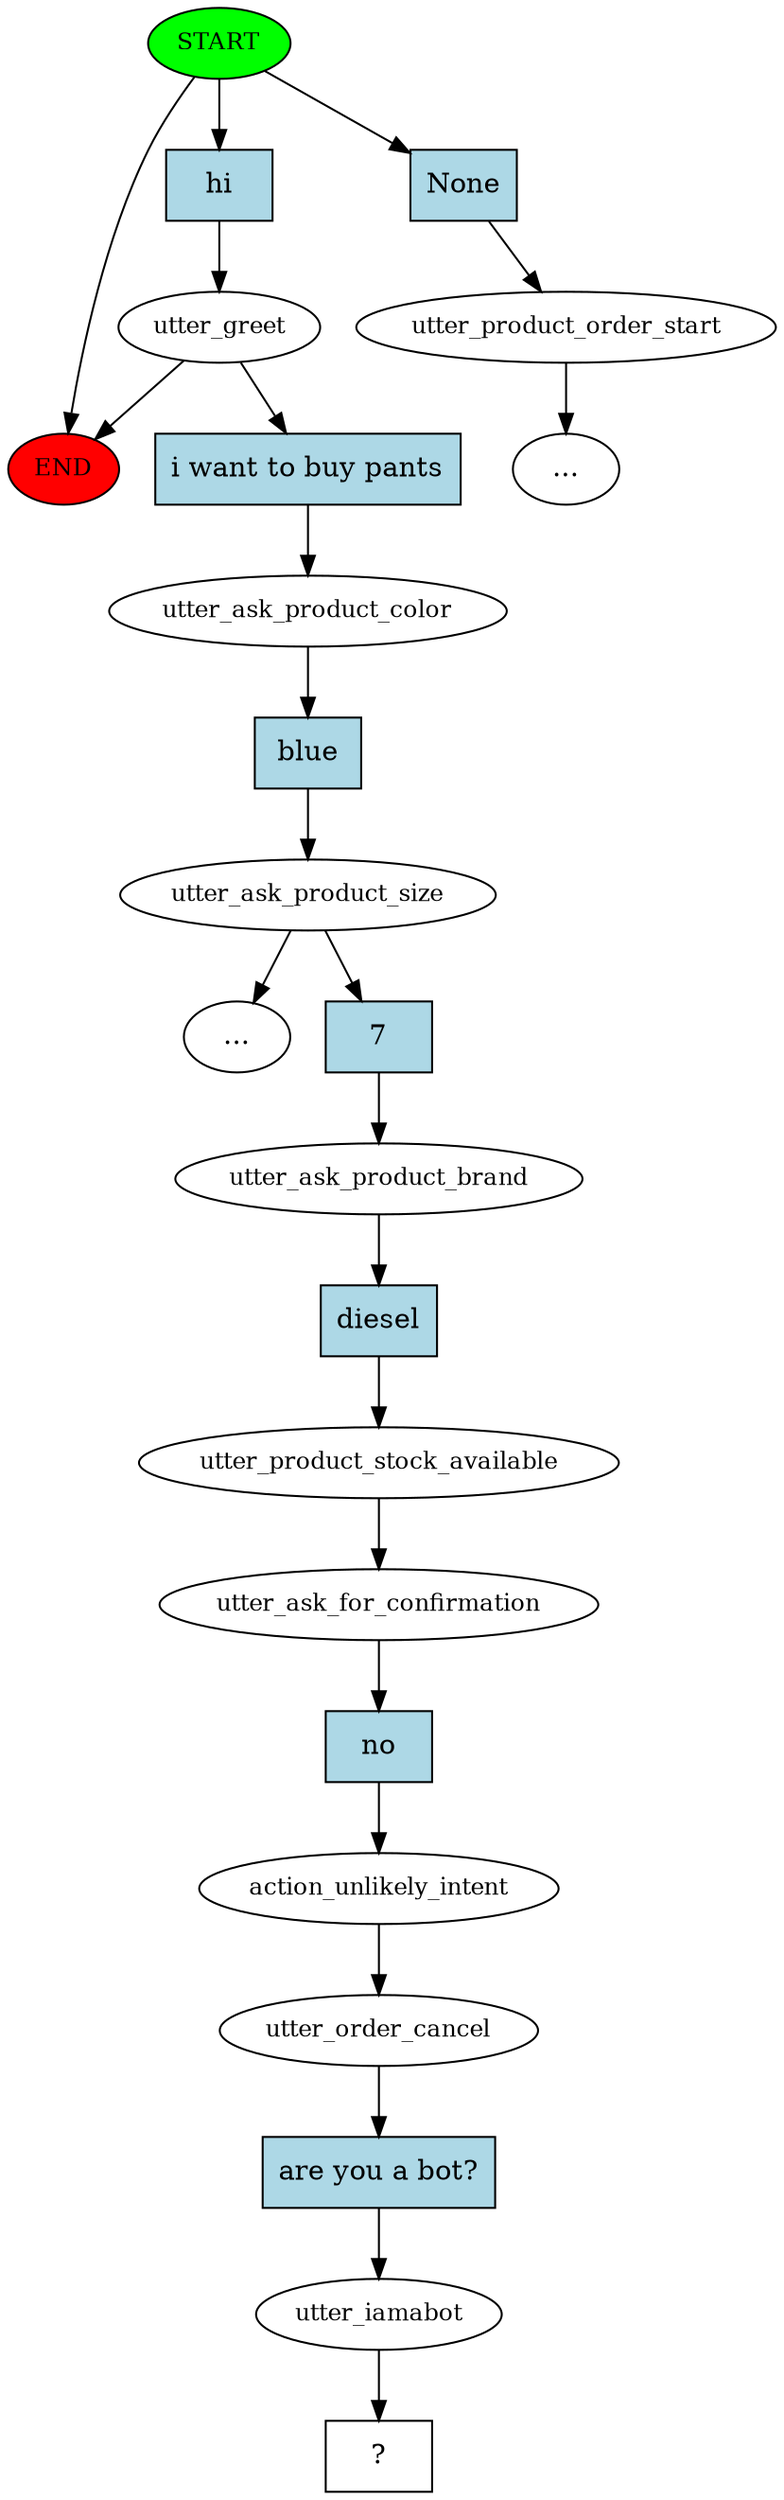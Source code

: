 digraph  {
0 [class="start active", fillcolor=green, fontsize=12, label=START, style=filled];
"-1" [class=end, fillcolor=red, fontsize=12, label=END, style=filled];
1 [class=active, fontsize=12, label=utter_greet];
2 [class="", fontsize=12, label=utter_product_order_start];
4 [class=active, fontsize=12, label=utter_ask_product_color];
5 [class=active, fontsize=12, label=utter_ask_product_size];
"-5" [class=ellipsis, label="..."];
"-7" [class=ellipsis, label="..."];
16 [class=active, fontsize=12, label=utter_ask_product_brand];
17 [class=active, fontsize=12, label=utter_product_stock_available];
18 [class=active, fontsize=12, label=utter_ask_for_confirmation];
19 [class=active, fontsize=12, label=action_unlikely_intent];
20 [class=active, fontsize=12, label=utter_order_cancel];
21 [class=active, fontsize=12, label=utter_iamabot];
22 [class="intent dashed active", label="  ?  ", shape=rect];
23 [class="intent active", fillcolor=lightblue, label=hi, shape=rect, style=filled];
24 [class=intent, fillcolor=lightblue, label=None, shape=rect, style=filled];
25 [class="intent active", fillcolor=lightblue, label="i want to buy pants", shape=rect, style=filled];
26 [class="intent active", fillcolor=lightblue, label=blue, shape=rect, style=filled];
27 [class="intent active", fillcolor=lightblue, label=7, shape=rect, style=filled];
28 [class="intent active", fillcolor=lightblue, label=diesel, shape=rect, style=filled];
29 [class="intent active", fillcolor=lightblue, label=no, shape=rect, style=filled];
30 [class="intent active", fillcolor=lightblue, label="are you a bot?", shape=rect, style=filled];
0 -> "-1"  [class="", key=NONE, label=""];
0 -> 23  [class=active, key=0];
0 -> 24  [class="", key=0];
1 -> "-1"  [class="", key=NONE, label=""];
1 -> 25  [class=active, key=0];
2 -> "-5"  [class="", key=NONE, label=""];
4 -> 26  [class=active, key=0];
5 -> "-7"  [class="", key=NONE, label=""];
5 -> 27  [class=active, key=0];
16 -> 28  [class=active, key=0];
17 -> 18  [class=active, key=NONE, label=""];
18 -> 29  [class=active, key=0];
19 -> 20  [class=active, key=NONE, label=""];
20 -> 30  [class=active, key=0];
21 -> 22  [class=active, key=NONE, label=""];
23 -> 1  [class=active, key=0];
24 -> 2  [class="", key=0];
25 -> 4  [class=active, key=0];
26 -> 5  [class=active, key=0];
27 -> 16  [class=active, key=0];
28 -> 17  [class=active, key=0];
29 -> 19  [class=active, key=0];
30 -> 21  [class=active, key=0];
}
